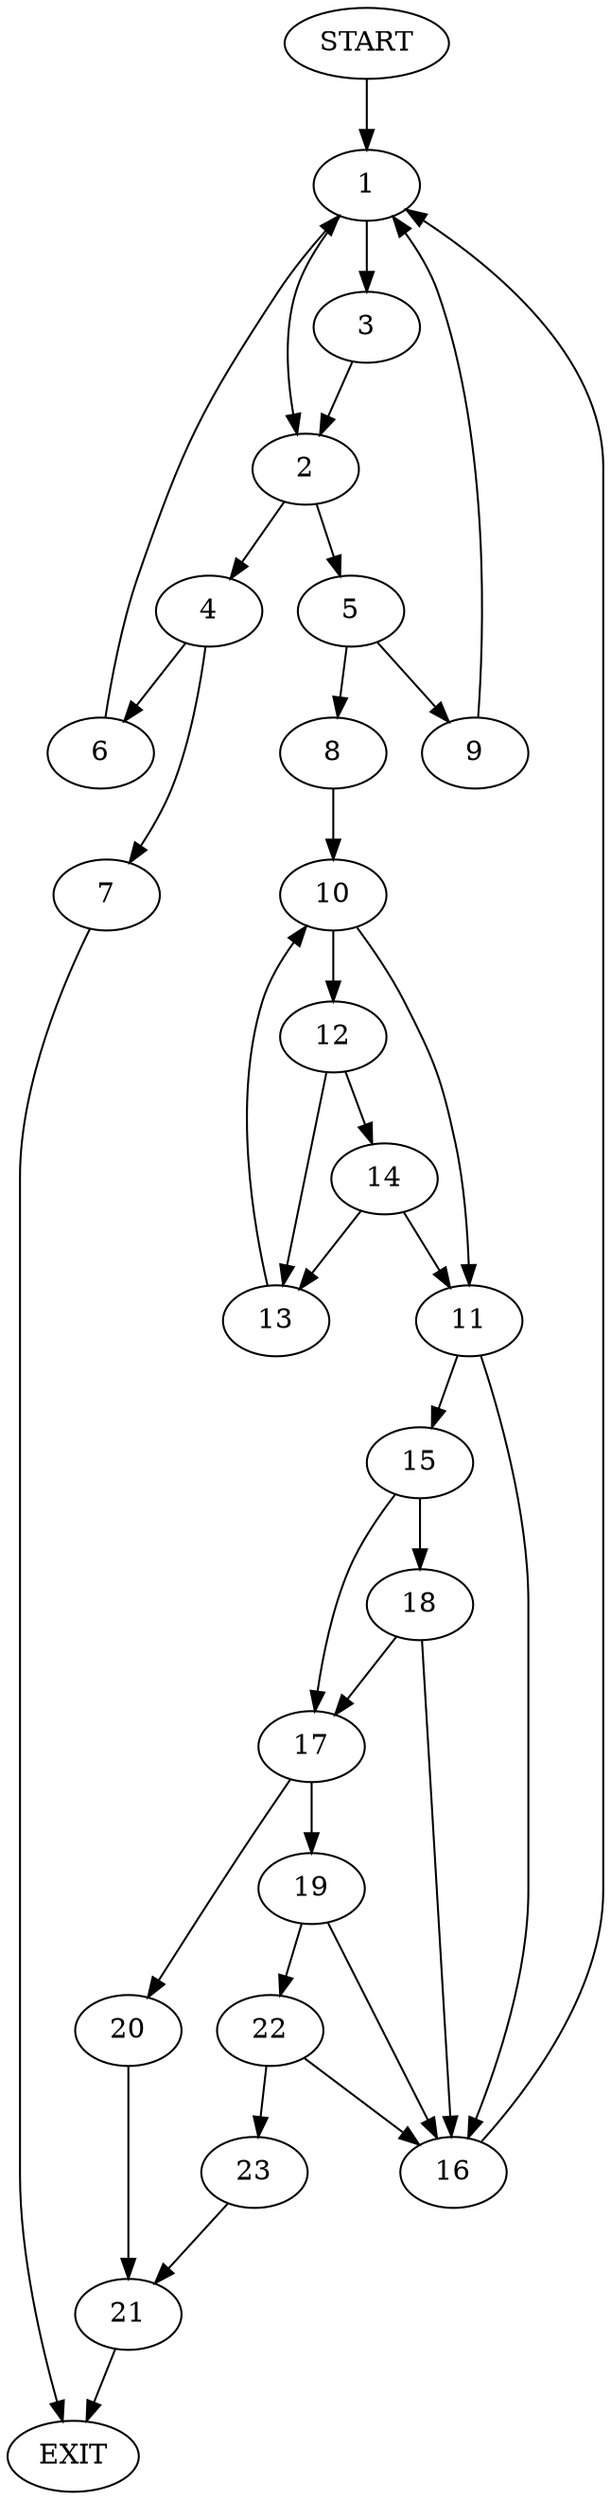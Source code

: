 digraph {
0 [label="START"]
24 [label="EXIT"]
0 -> 1
1 -> 2
1 -> 3
3 -> 2
2 -> 4
2 -> 5
4 -> 6
4 -> 7
5 -> 8
5 -> 9
7 -> 24
6 -> 1
9 -> 1
8 -> 10
10 -> 11
10 -> 12
12 -> 13
12 -> 14
11 -> 15
11 -> 16
14 -> 11
14 -> 13
13 -> 10
16 -> 1
15 -> 17
15 -> 18
17 -> 19
17 -> 20
18 -> 17
18 -> 16
20 -> 21
19 -> 22
19 -> 16
21 -> 24
22 -> 16
22 -> 23
23 -> 21
}
